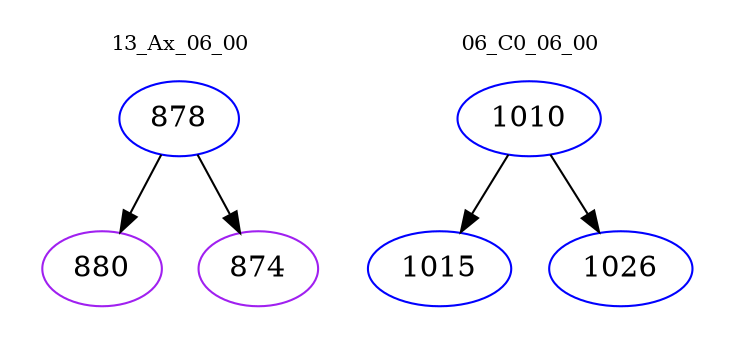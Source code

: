 digraph{
subgraph cluster_0 {
color = white
label = "13_Ax_06_00";
fontsize=10;
T0_878 [label="878", color="blue"]
T0_878 -> T0_880 [color="black"]
T0_880 [label="880", color="purple"]
T0_878 -> T0_874 [color="black"]
T0_874 [label="874", color="purple"]
}
subgraph cluster_1 {
color = white
label = "06_C0_06_00";
fontsize=10;
T1_1010 [label="1010", color="blue"]
T1_1010 -> T1_1015 [color="black"]
T1_1015 [label="1015", color="blue"]
T1_1010 -> T1_1026 [color="black"]
T1_1026 [label="1026", color="blue"]
}
}
